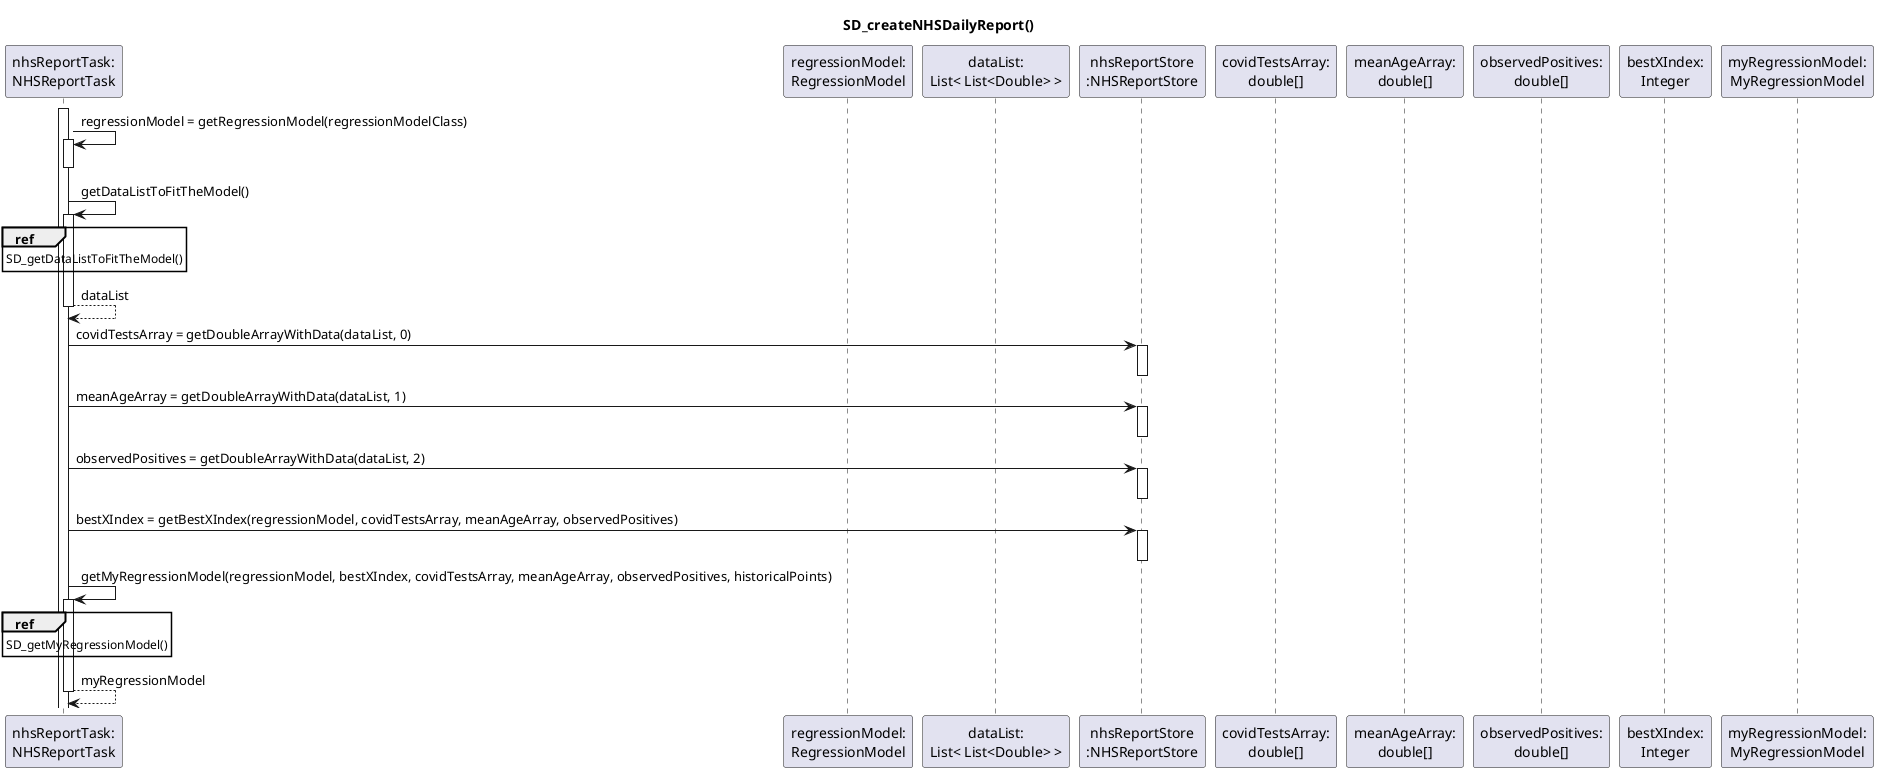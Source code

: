 @startuml

title SD_createNHSDailyReport()

participant "nhsReportTask:\nNHSReportTask" as TASK
participant "regressionModel:\nRegressionModel" as REGRESSION_MODEL
participant "dataList:\nList< List<Double> >"
participant "nhsReportStore\n:NHSReportStore" as NHS_REPORT_STORE
participant "covidTestsArray:\ndouble[]" as TESTS_ARRAY
participant "meanAgeArray:\ndouble[]" as MEAN_AGE_ARRAY
participant "observedPositives:\ndouble[]" as OBSERVED_POSITIVES_ARRAY
participant "bestXIndex:\nInteger" as BEST_X
participant "myRegressionModel:\nMyRegressionModel" as MY_REGRESSION_MODEL

activate TASK
TASK -> TASK : regressionModel = getRegressionModel(regressionModelClass)
activate TASK
deactivate TASK

TASK -> TASK : getDataListToFitTheModel()
activate TASK
ref over TASK
SD_getDataListToFitTheModel()
end
TASK --> TASK : dataList
deactivate TASK

TASK -> NHS_REPORT_STORE : covidTestsArray = getDoubleArrayWithData(dataList, 0)
activate NHS_REPORT_STORE
deactivate NHS_REPORT_STORE

TASK -> NHS_REPORT_STORE : meanAgeArray = getDoubleArrayWithData(dataList, 1)
activate NHS_REPORT_STORE
deactivate NHS_REPORT_STORE

TASK -> NHS_REPORT_STORE : observedPositives = getDoubleArrayWithData(dataList, 2)
activate NHS_REPORT_STORE
deactivate NHS_REPORT_STORE

TASK -> NHS_REPORT_STORE : bestXIndex = getBestXIndex(regressionModel, covidTestsArray, meanAgeArray, observedPositives)
activate NHS_REPORT_STORE
deactivate NHS_REPORT_STORE

TASK -> TASK : getMyRegressionModel(regressionModel, bestXIndex, covidTestsArray, meanAgeArray, observedPositives, historicalPoints)
activate TASK
ref over TASK
SD_getMyRegressionModel()
end
TASK --> TASK : myRegressionModel
deactivate TASK








@enduml